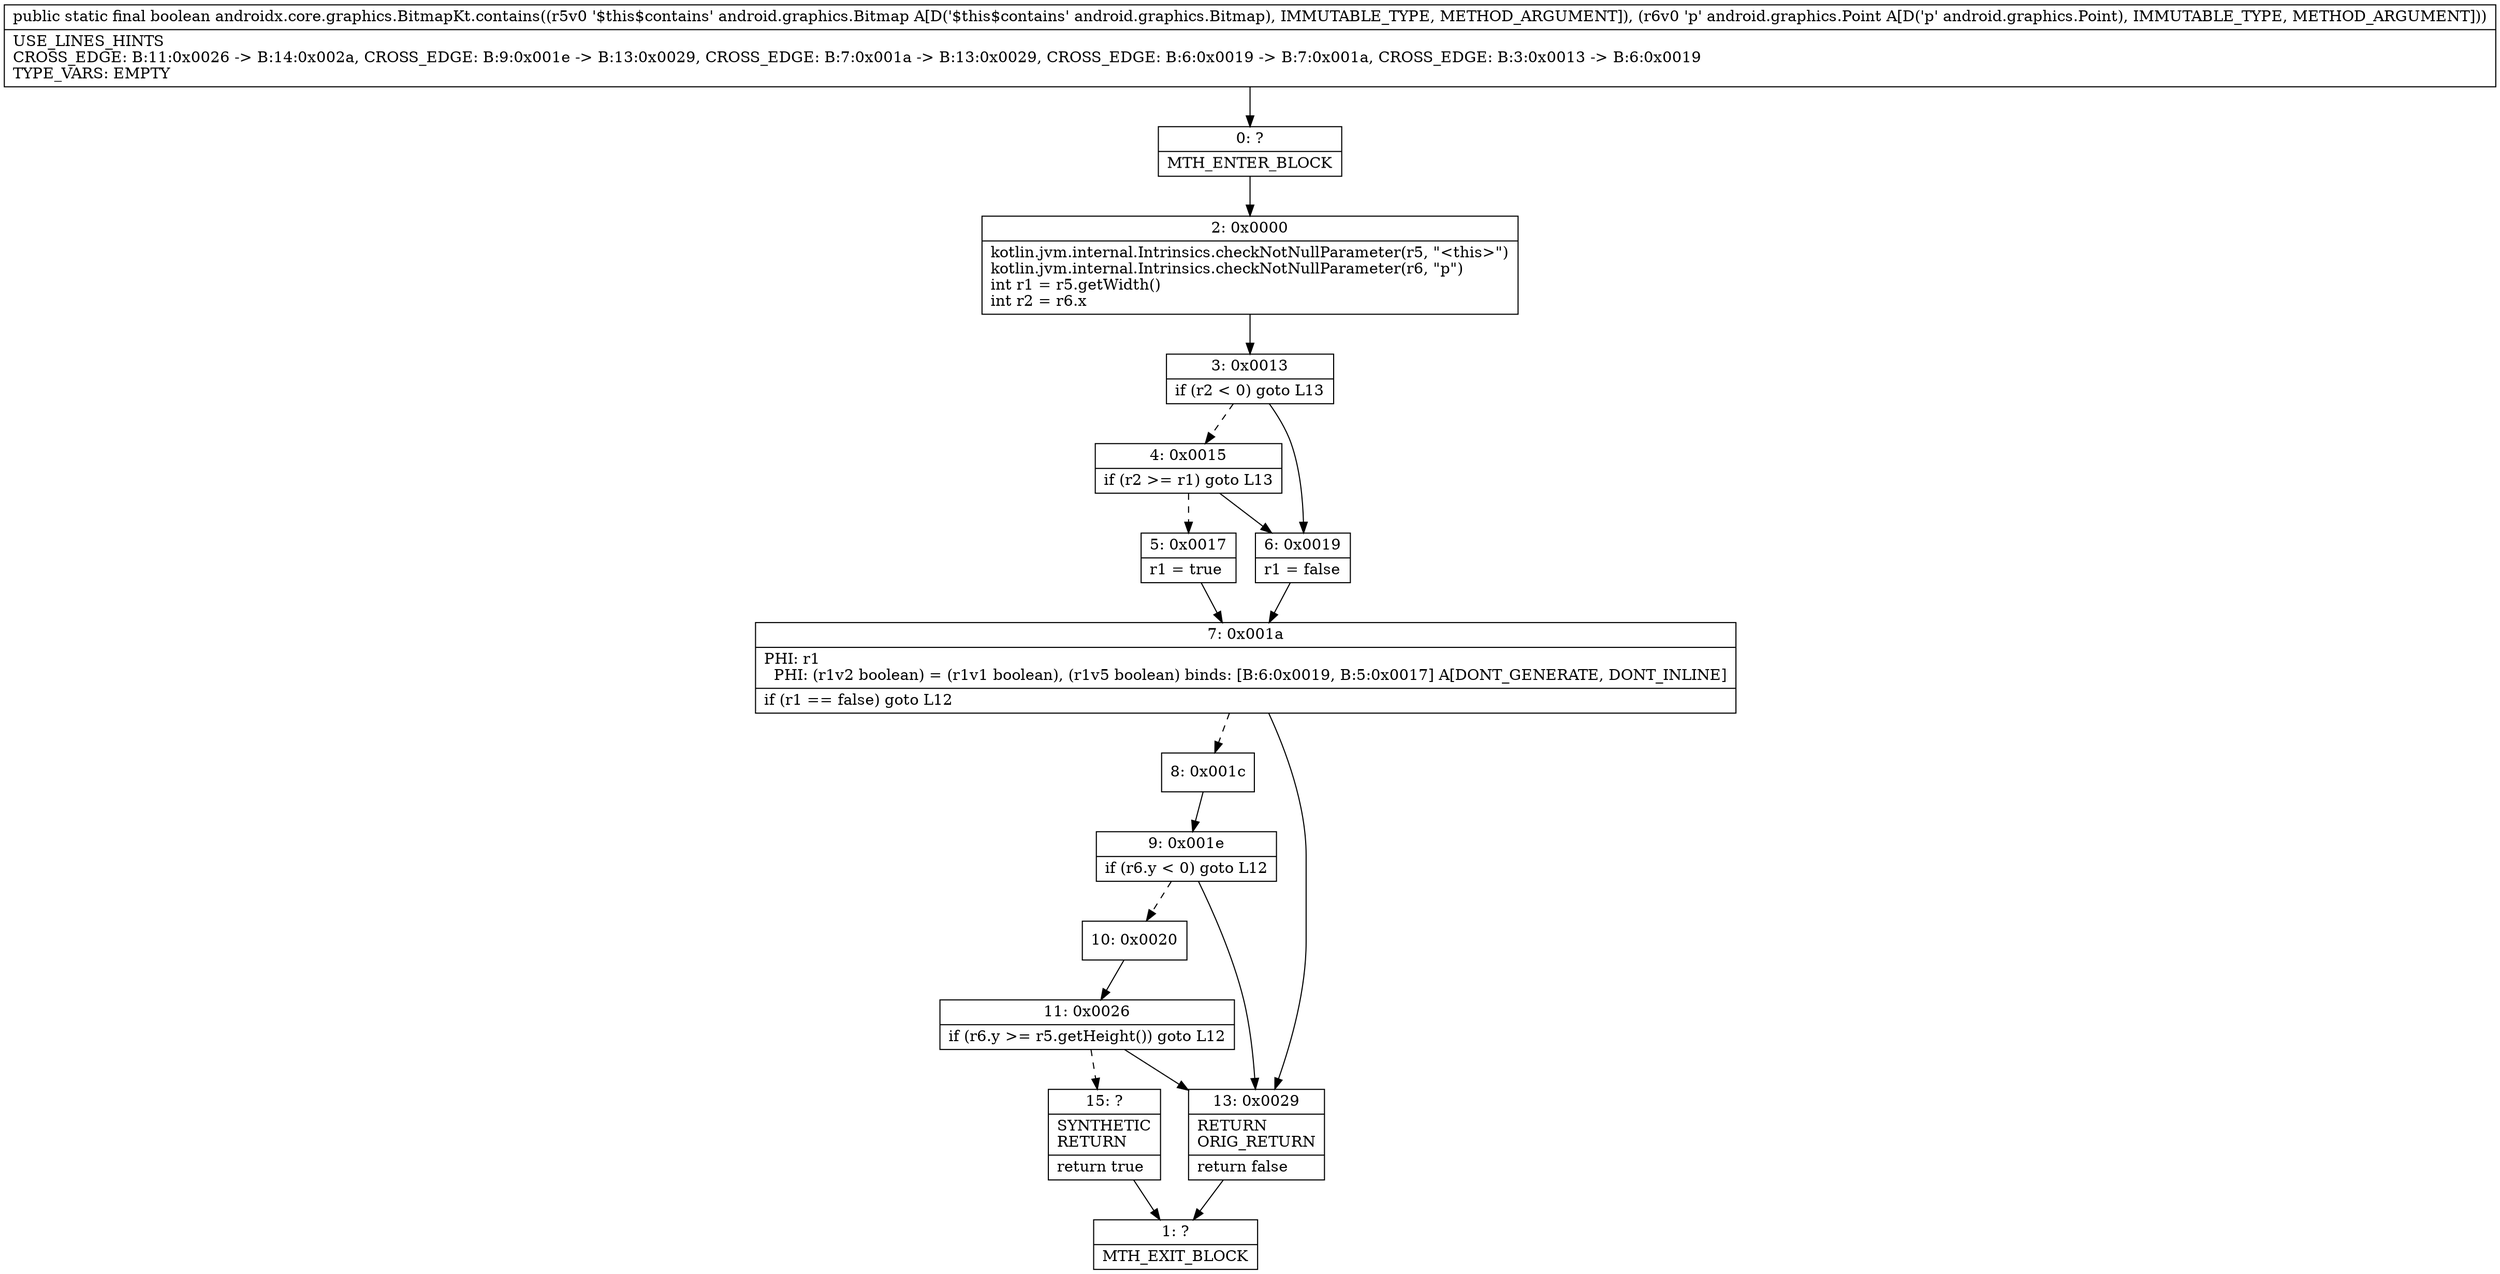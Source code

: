 digraph "CFG forandroidx.core.graphics.BitmapKt.contains(Landroid\/graphics\/Bitmap;Landroid\/graphics\/Point;)Z" {
Node_0 [shape=record,label="{0\:\ ?|MTH_ENTER_BLOCK\l}"];
Node_2 [shape=record,label="{2\:\ 0x0000|kotlin.jvm.internal.Intrinsics.checkNotNullParameter(r5, \"\<this\>\")\lkotlin.jvm.internal.Intrinsics.checkNotNullParameter(r6, \"p\")\lint r1 = r5.getWidth()\lint r2 = r6.x\l}"];
Node_3 [shape=record,label="{3\:\ 0x0013|if (r2 \< 0) goto L13\l}"];
Node_4 [shape=record,label="{4\:\ 0x0015|if (r2 \>= r1) goto L13\l}"];
Node_5 [shape=record,label="{5\:\ 0x0017|r1 = true\l}"];
Node_7 [shape=record,label="{7\:\ 0x001a|PHI: r1 \l  PHI: (r1v2 boolean) = (r1v1 boolean), (r1v5 boolean) binds: [B:6:0x0019, B:5:0x0017] A[DONT_GENERATE, DONT_INLINE]\l|if (r1 == false) goto L12\l}"];
Node_8 [shape=record,label="{8\:\ 0x001c}"];
Node_9 [shape=record,label="{9\:\ 0x001e|if (r6.y \< 0) goto L12\l}"];
Node_10 [shape=record,label="{10\:\ 0x0020}"];
Node_11 [shape=record,label="{11\:\ 0x0026|if (r6.y \>= r5.getHeight()) goto L12\l}"];
Node_15 [shape=record,label="{15\:\ ?|SYNTHETIC\lRETURN\l|return true\l}"];
Node_1 [shape=record,label="{1\:\ ?|MTH_EXIT_BLOCK\l}"];
Node_13 [shape=record,label="{13\:\ 0x0029|RETURN\lORIG_RETURN\l|return false\l}"];
Node_6 [shape=record,label="{6\:\ 0x0019|r1 = false\l}"];
MethodNode[shape=record,label="{public static final boolean androidx.core.graphics.BitmapKt.contains((r5v0 '$this$contains' android.graphics.Bitmap A[D('$this$contains' android.graphics.Bitmap), IMMUTABLE_TYPE, METHOD_ARGUMENT]), (r6v0 'p' android.graphics.Point A[D('p' android.graphics.Point), IMMUTABLE_TYPE, METHOD_ARGUMENT]))  | USE_LINES_HINTS\lCROSS_EDGE: B:11:0x0026 \-\> B:14:0x002a, CROSS_EDGE: B:9:0x001e \-\> B:13:0x0029, CROSS_EDGE: B:7:0x001a \-\> B:13:0x0029, CROSS_EDGE: B:6:0x0019 \-\> B:7:0x001a, CROSS_EDGE: B:3:0x0013 \-\> B:6:0x0019\lTYPE_VARS: EMPTY\l}"];
MethodNode -> Node_0;Node_0 -> Node_2;
Node_2 -> Node_3;
Node_3 -> Node_4[style=dashed];
Node_3 -> Node_6;
Node_4 -> Node_5[style=dashed];
Node_4 -> Node_6;
Node_5 -> Node_7;
Node_7 -> Node_8[style=dashed];
Node_7 -> Node_13;
Node_8 -> Node_9;
Node_9 -> Node_10[style=dashed];
Node_9 -> Node_13;
Node_10 -> Node_11;
Node_11 -> Node_13;
Node_11 -> Node_15[style=dashed];
Node_15 -> Node_1;
Node_13 -> Node_1;
Node_6 -> Node_7;
}

